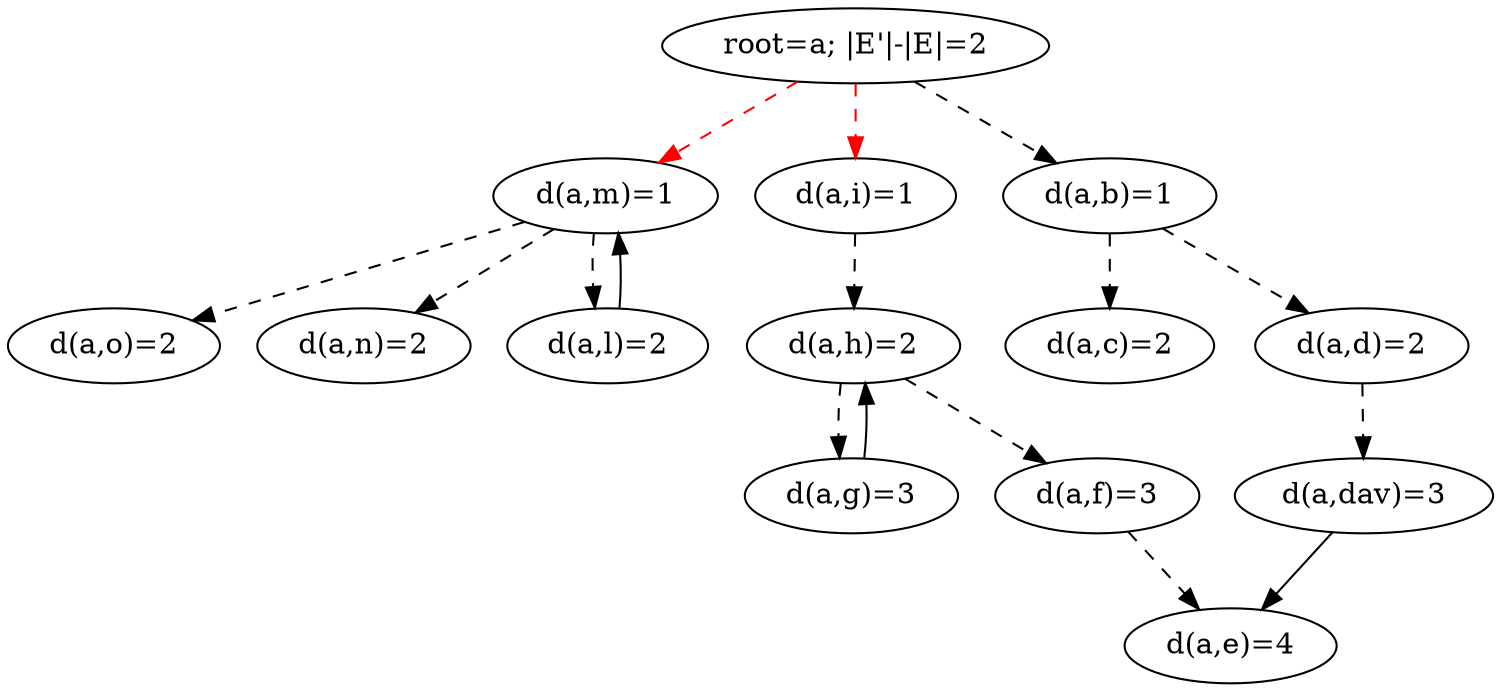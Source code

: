 digraph out {
o [label="d(a,o)=2"];
n [label="d(a,n)=2"];
m [label="d(a,m)=1"];
m -> o [style=dashed];
m -> n [style=dashed];
m -> l [style=dashed];
l [label="d(a,l)=2"];
l -> m;
g [label="d(a,g)=3"];
g -> h;
f [label="d(a,f)=3"];
f -> e [style=dashed];
h [label="d(a,h)=2"];
h -> g [style=dashed];
h -> f [style=dashed];
i [label="d(a,i)=1"];
i -> h [style=dashed];
e [label="d(a,e)=4"];
dav [label="d(a,dav)=3"];
dav -> e;
c [label="d(a,c)=2"];
d [label="d(a,d)=2"];
d -> dav [style=dashed];
b [label="d(a,b)=1"];
b -> c [style=dashed];
b -> d [style=dashed];
a [label="root=a; |E'|-|E|=2"];
a -> m [style=dashed, color=red];
a -> i [style=dashed, color=red];
a -> b [style=dashed];
}
